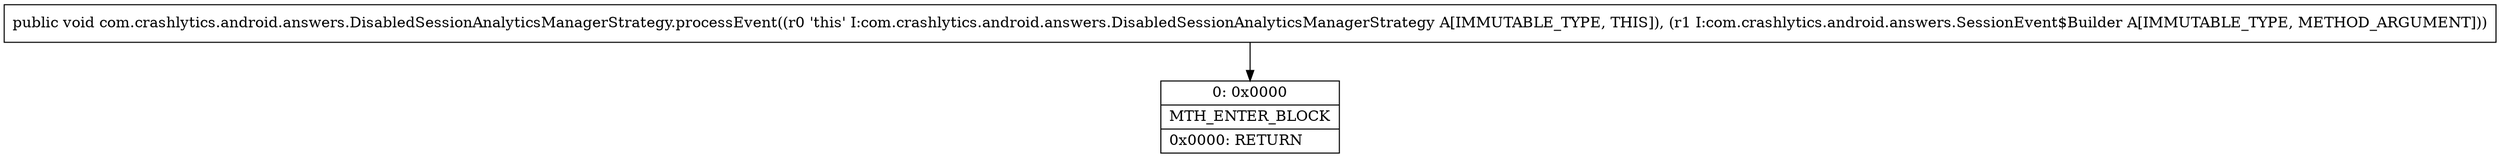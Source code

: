 digraph "CFG forcom.crashlytics.android.answers.DisabledSessionAnalyticsManagerStrategy.processEvent(Lcom\/crashlytics\/android\/answers\/SessionEvent$Builder;)V" {
Node_0 [shape=record,label="{0\:\ 0x0000|MTH_ENTER_BLOCK\l|0x0000: RETURN   \l}"];
MethodNode[shape=record,label="{public void com.crashlytics.android.answers.DisabledSessionAnalyticsManagerStrategy.processEvent((r0 'this' I:com.crashlytics.android.answers.DisabledSessionAnalyticsManagerStrategy A[IMMUTABLE_TYPE, THIS]), (r1 I:com.crashlytics.android.answers.SessionEvent$Builder A[IMMUTABLE_TYPE, METHOD_ARGUMENT])) }"];
MethodNode -> Node_0;
}

